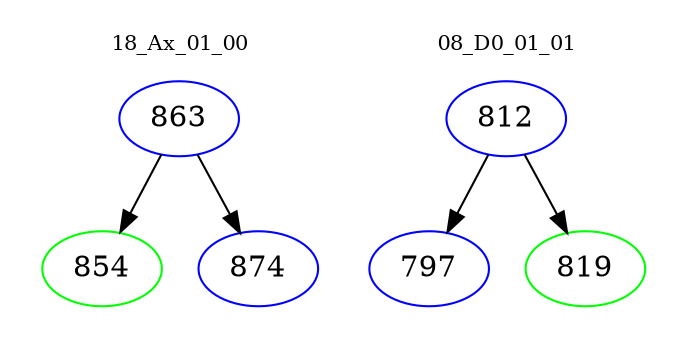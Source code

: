 digraph{
subgraph cluster_0 {
color = white
label = "18_Ax_01_00";
fontsize=10;
T0_863 [label="863", color="blue"]
T0_863 -> T0_854 [color="black"]
T0_854 [label="854", color="green"]
T0_863 -> T0_874 [color="black"]
T0_874 [label="874", color="blue"]
}
subgraph cluster_1 {
color = white
label = "08_D0_01_01";
fontsize=10;
T1_812 [label="812", color="blue"]
T1_812 -> T1_797 [color="black"]
T1_797 [label="797", color="blue"]
T1_812 -> T1_819 [color="black"]
T1_819 [label="819", color="green"]
}
}
